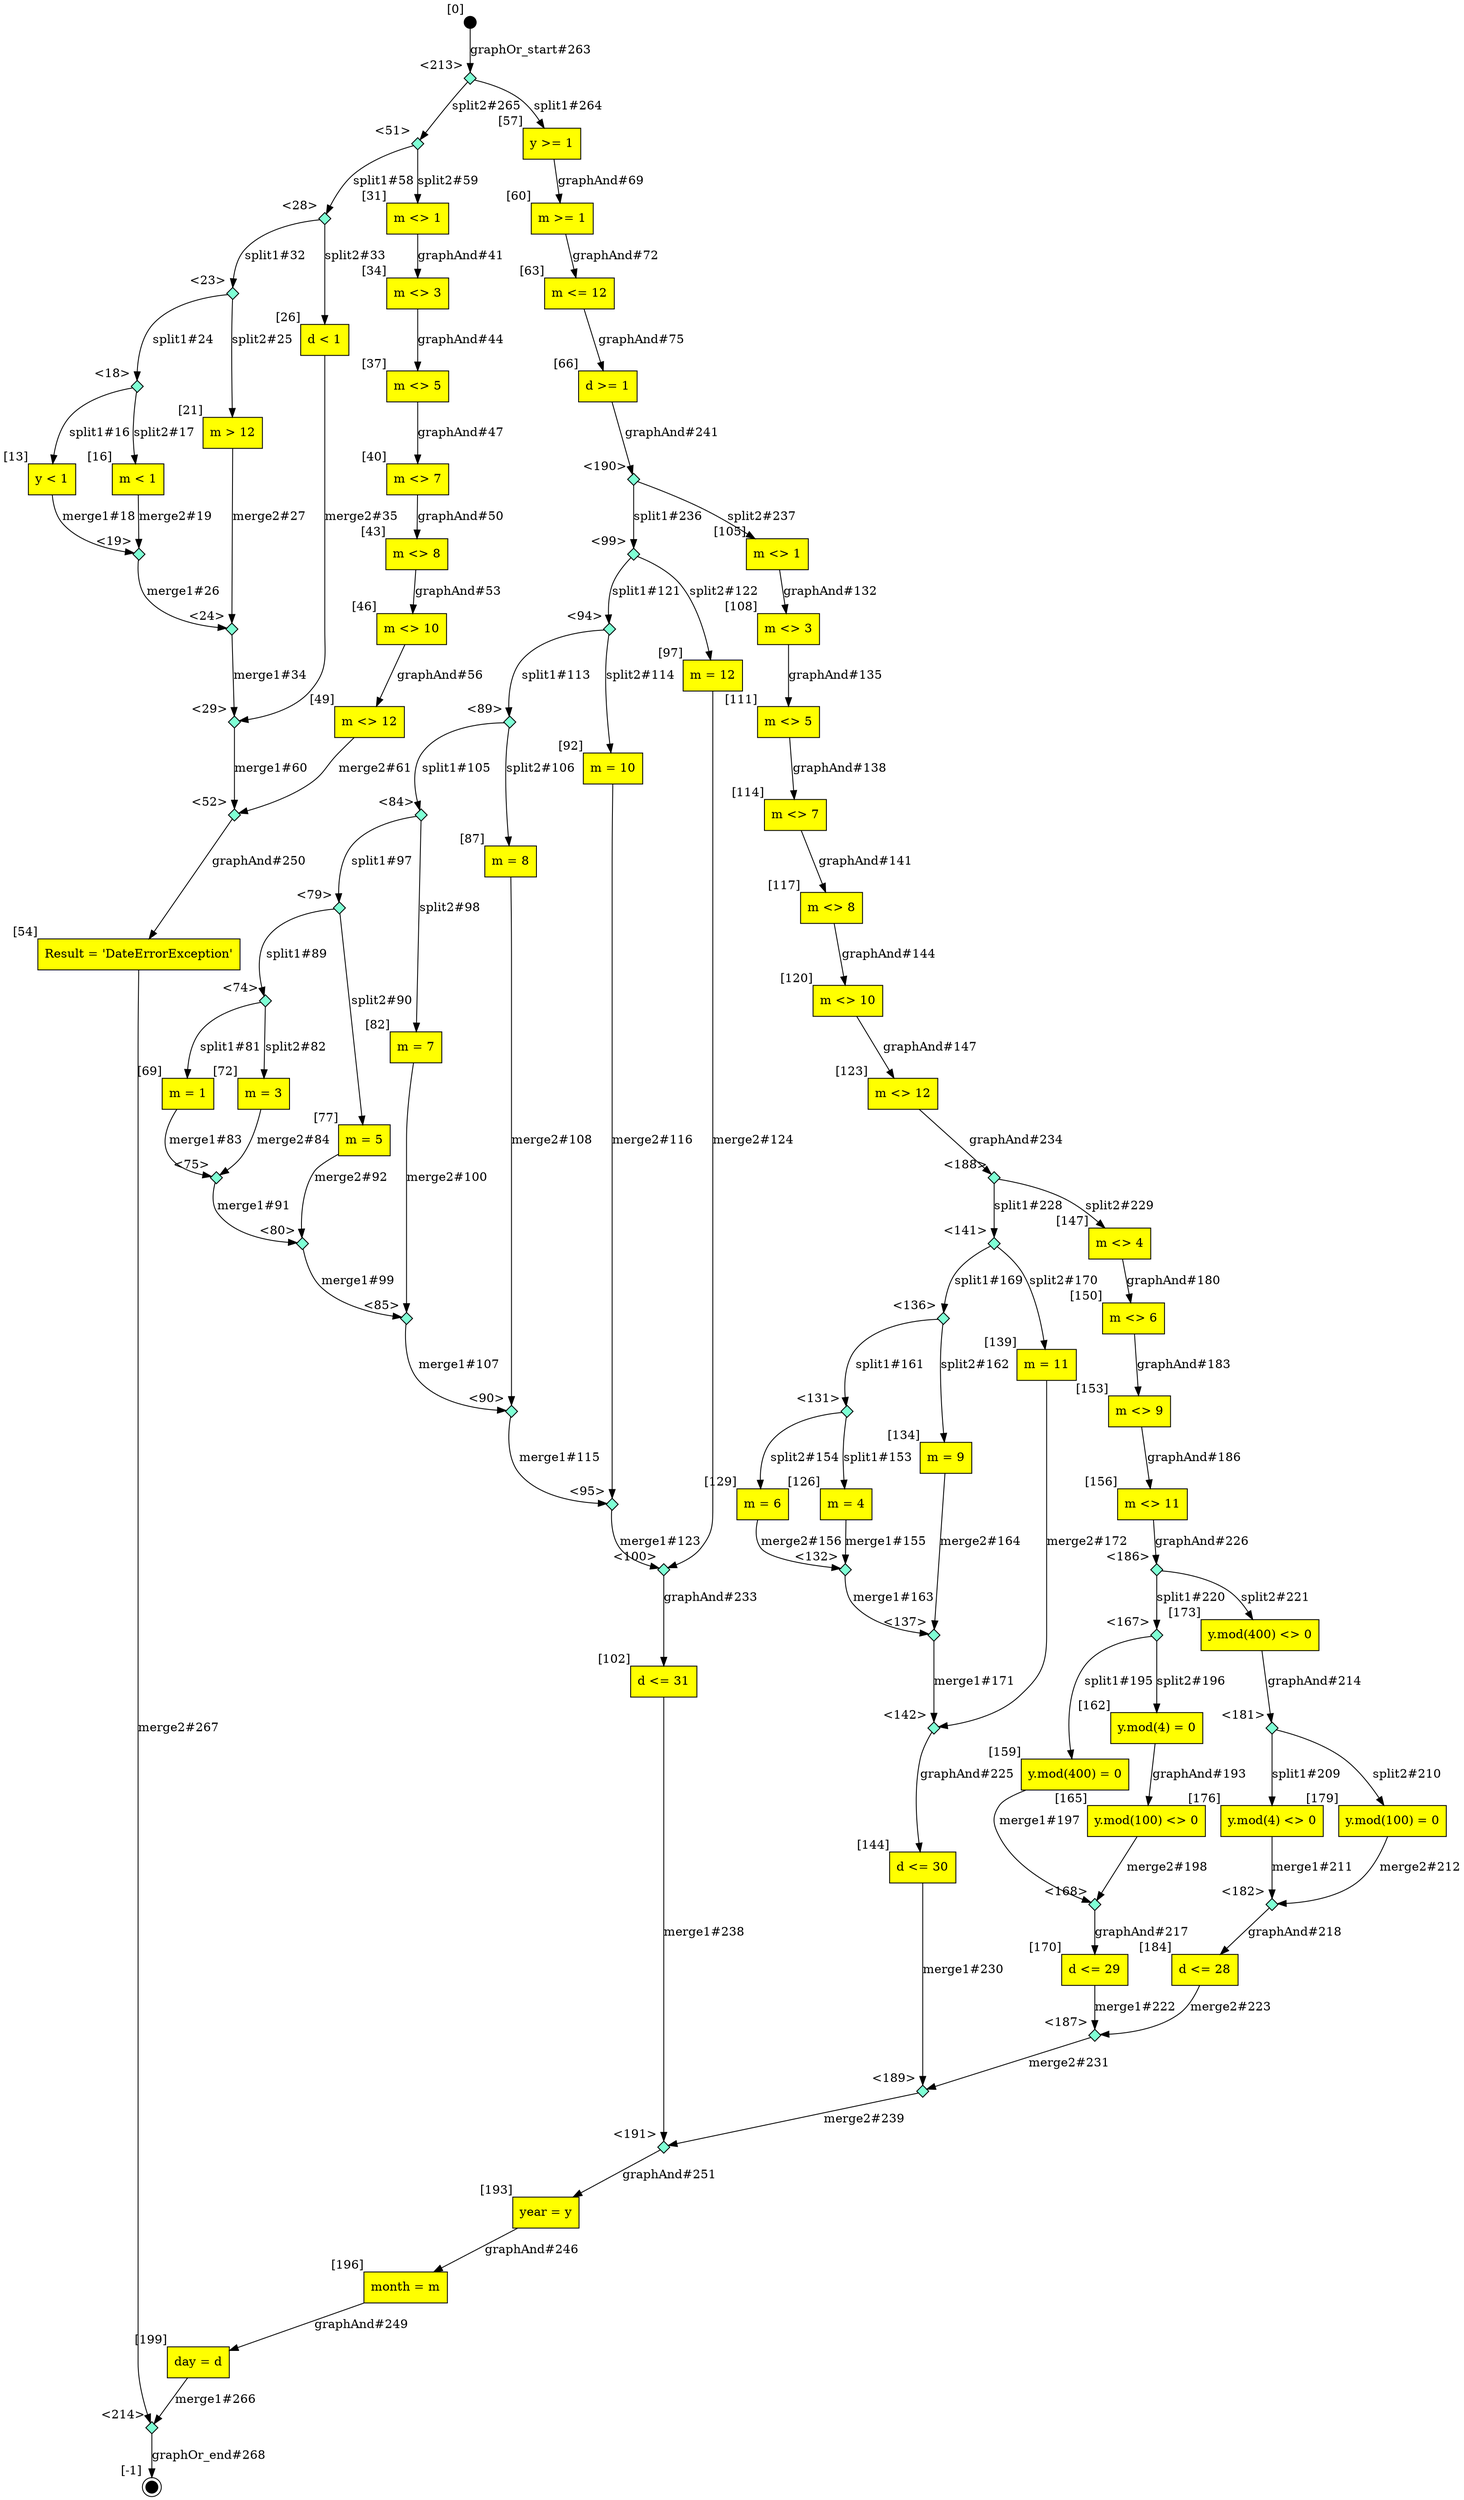 digraph CLG {
  129 [shape="box", label="m = 6", style=filled, fillcolor=yellow, xlabel="[129]"];
  131 [shape="diamond", label="", xlabel="<131>", style=filled, fillcolor=aquamarine, fixedsize=true, width=.2, height=.2];
  132 [shape="diamond", label="", xlabel="<132>", style=filled, fillcolor=aquamarine, fixedsize=true, width=.2, height=.2];
  134 [shape="box", label="m = 9", style=filled, fillcolor=yellow, xlabel="[134]"];
  136 [shape="diamond", label="", xlabel="<136>", style=filled, fillcolor=aquamarine, fixedsize=true, width=.2, height=.2];
  137 [shape="diamond", label="", xlabel="<137>", style=filled, fillcolor=aquamarine, fixedsize=true, width=.2, height=.2];
  139 [shape="box", label="m = 11", style=filled, fillcolor=yellow, xlabel="[139]"];
  141 [shape="diamond", label="", xlabel="<141>", style=filled, fillcolor=aquamarine, fixedsize=true, width=.2, height=.2];
  13 [shape="box", label="y < 1", style=filled, fillcolor=yellow, xlabel="[13]"];
  142 [shape="diamond", label="", xlabel="<142>", style=filled, fillcolor=aquamarine, fixedsize=true, width=.2, height=.2];
  144 [shape="box", label="d <= 30", style=filled, fillcolor=yellow, xlabel="[144]"];
  16 [shape="box", label="m < 1", style=filled, fillcolor=yellow, xlabel="[16]"];
  18 [shape="diamond", label="", xlabel="<18>", style=filled, fillcolor=aquamarine, fixedsize=true, width=.2, height=.2];
  147 [shape="box", label="m <> 4", style=filled, fillcolor=yellow, xlabel="[147]"];
  19 [shape="diamond", label="", xlabel="<19>", style=filled, fillcolor=aquamarine, fixedsize=true, width=.2, height=.2];
  21 [shape="box", label="m > 12", style=filled, fillcolor=yellow, xlabel="[21]"];
  150 [shape="box", label="m <> 6", style=filled, fillcolor=yellow, xlabel="[150]"];
  23 [shape="diamond", label="", xlabel="<23>", style=filled, fillcolor=aquamarine, fixedsize=true, width=.2, height=.2];
  24 [shape="diamond", label="", xlabel="<24>", style=filled, fillcolor=aquamarine, fixedsize=true, width=.2, height=.2];
  153 [shape="box", label="m <> 9", style=filled, fillcolor=yellow, xlabel="[153]"];
  26 [shape="box", label="d < 1", style=filled, fillcolor=yellow, xlabel="[26]"];
  156 [shape="box", label="m <> 11", style=filled, fillcolor=yellow, xlabel="[156]"];
  28 [shape="diamond", label="", xlabel="<28>", style=filled, fillcolor=aquamarine, fixedsize=true, width=.2, height=.2];
  29 [shape="diamond", label="", xlabel="<29>", style=filled, fillcolor=aquamarine, fixedsize=true, width=.2, height=.2];
  159 [shape="box", label="y.mod(400) = 0", style=filled, fillcolor=yellow, xlabel="[159]"];
  31 [shape="box", label="m <> 1", style=filled, fillcolor=yellow, xlabel="[31]"];
  162 [shape="box", label="y.mod(4) = 0", style=filled, fillcolor=yellow, xlabel="[162]"];
  34 [shape="box", label="m <> 3", style=filled, fillcolor=yellow, xlabel="[34]"];
  165 [shape="box", label="y.mod(100) <> 0", style=filled, fillcolor=yellow, xlabel="[165]"];
  37 [shape="box", label="m <> 5", style=filled, fillcolor=yellow, xlabel="[37]"];
  167 [shape="diamond", label="", xlabel="<167>", style=filled, fillcolor=aquamarine, fixedsize=true, width=.2, height=.2];
  168 [shape="diamond", label="", xlabel="<168>", style=filled, fillcolor=aquamarine, fixedsize=true, width=.2, height=.2];
  40 [shape="box", label="m <> 7", style=filled, fillcolor=yellow, xlabel="[40]"];
  170 [shape="box", label="d <= 29", style=filled, fillcolor=yellow, xlabel="[170]"];
  43 [shape="box", label="m <> 8", style=filled, fillcolor=yellow, xlabel="[43]"];
  173 [shape="box", label="y.mod(400) <> 0", style=filled, fillcolor=yellow, xlabel="[173]"];
  46 [shape="box", label="m <> 10", style=filled, fillcolor=yellow, xlabel="[46]"];
  176 [shape="box", label="y.mod(4) <> 0", style=filled, fillcolor=yellow, xlabel="[176]"];
  49 [shape="box", label="m <> 12", style=filled, fillcolor=yellow, xlabel="[49]"];
  179 [shape="box", label="y.mod(100) = 0", style=filled, fillcolor=yellow, xlabel="[179]"];
  51 [shape="diamond", label="", xlabel="<51>", style=filled, fillcolor=aquamarine, fixedsize=true, width=.2, height=.2];
  52 [shape="diamond", label="", xlabel="<52>", style=filled, fillcolor=aquamarine, fixedsize=true, width=.2, height=.2];
  181 [shape="diamond", label="", xlabel="<181>", style=filled, fillcolor=aquamarine, fixedsize=true, width=.2, height=.2];
  182 [shape="diamond", label="", xlabel="<182>", style=filled, fillcolor=aquamarine, fixedsize=true, width=.2, height=.2];
  54 [shape="box", label="Result = 'DateErrorException'", style=filled, fillcolor=yellow, xlabel="[54]"];
  55 [style=filled, fillcolor=black, shape="doublecircle", label="", fixedsize=true, width=.2, height=.2, xlabel="[-1]"];
  56 [style=filled, fillcolor=black, shape="circle", label="", fixedsize=true, width=.2, height=.2, xlabel="[0]"];
  184 [shape="box", label="d <= 28", style=filled, fillcolor=yellow, xlabel="[184]"];
  57 [shape="box", label="y >= 1", style=filled, fillcolor=yellow, xlabel="[57]"];
  186 [shape="diamond", label="", xlabel="<186>", style=filled, fillcolor=aquamarine, fixedsize=true, width=.2, height=.2];
  187 [shape="diamond", label="", xlabel="<187>", style=filled, fillcolor=aquamarine, fixedsize=true, width=.2, height=.2];
  60 [shape="box", label="m >= 1", style=filled, fillcolor=yellow, xlabel="[60]"];
  188 [shape="diamond", label="", xlabel="<188>", style=filled, fillcolor=aquamarine, fixedsize=true, width=.2, height=.2];
  189 [shape="diamond", label="", xlabel="<189>", style=filled, fillcolor=aquamarine, fixedsize=true, width=.2, height=.2];
  190 [shape="diamond", label="", xlabel="<190>", style=filled, fillcolor=aquamarine, fixedsize=true, width=.2, height=.2];
  63 [shape="box", label="m <= 12", style=filled, fillcolor=yellow, xlabel="[63]"];
  191 [shape="diamond", label="", xlabel="<191>", style=filled, fillcolor=aquamarine, fixedsize=true, width=.2, height=.2];
  193 [shape="box", label="year = y", style=filled, fillcolor=yellow, xlabel="[193]"];
  66 [shape="box", label="d >= 1", style=filled, fillcolor=yellow, xlabel="[66]"];
  196 [shape="box", label="month = m", style=filled, fillcolor=yellow, xlabel="[196]"];
  69 [shape="box", label="m = 1", style=filled, fillcolor=yellow, xlabel="[69]"];
  199 [shape="box", label="day = d", style=filled, fillcolor=yellow, xlabel="[199]"];
  72 [shape="box", label="m = 3", style=filled, fillcolor=yellow, xlabel="[72]"];
  74 [shape="diamond", label="", xlabel="<74>", style=filled, fillcolor=aquamarine, fixedsize=true, width=.2, height=.2];
  75 [shape="diamond", label="", xlabel="<75>", style=filled, fillcolor=aquamarine, fixedsize=true, width=.2, height=.2];
  77 [shape="box", label="m = 5", style=filled, fillcolor=yellow, xlabel="[77]"];
  79 [shape="diamond", label="", xlabel="<79>", style=filled, fillcolor=aquamarine, fixedsize=true, width=.2, height=.2];
  80 [shape="diamond", label="", xlabel="<80>", style=filled, fillcolor=aquamarine, fixedsize=true, width=.2, height=.2];
  82 [shape="box", label="m = 7", style=filled, fillcolor=yellow, xlabel="[82]"];
  84 [shape="diamond", label="", xlabel="<84>", style=filled, fillcolor=aquamarine, fixedsize=true, width=.2, height=.2];
  85 [shape="diamond", label="", xlabel="<85>", style=filled, fillcolor=aquamarine, fixedsize=true, width=.2, height=.2];
  213 [shape="diamond", label="", xlabel="<213>", style=filled, fillcolor=aquamarine, fixedsize=true, width=.2, height=.2];
  214 [shape="diamond", label="", xlabel="<214>", style=filled, fillcolor=aquamarine, fixedsize=true, width=.2, height=.2];
  87 [shape="box", label="m = 8", style=filled, fillcolor=yellow, xlabel="[87]"];
  89 [shape="diamond", label="", xlabel="<89>", style=filled, fillcolor=aquamarine, fixedsize=true, width=.2, height=.2];
  90 [shape="diamond", label="", xlabel="<90>", style=filled, fillcolor=aquamarine, fixedsize=true, width=.2, height=.2];
  92 [shape="box", label="m = 10", style=filled, fillcolor=yellow, xlabel="[92]"];
  94 [shape="diamond", label="", xlabel="<94>", style=filled, fillcolor=aquamarine, fixedsize=true, width=.2, height=.2];
  95 [shape="diamond", label="", xlabel="<95>", style=filled, fillcolor=aquamarine, fixedsize=true, width=.2, height=.2];
  97 [shape="box", label="m = 12", style=filled, fillcolor=yellow, xlabel="[97]"];
  99 [shape="diamond", label="", xlabel="<99>", style=filled, fillcolor=aquamarine, fixedsize=true, width=.2, height=.2];
  100 [shape="diamond", label="", xlabel="<100>", style=filled, fillcolor=aquamarine, fixedsize=true, width=.2, height=.2];
  102 [shape="box", label="d <= 31", style=filled, fillcolor=yellow, xlabel="[102]"];
  105 [shape="box", label="m <> 1", style=filled, fillcolor=yellow, xlabel="[105]"];
  108 [shape="box", label="m <> 3", style=filled, fillcolor=yellow, xlabel="[108]"];
  111 [shape="box", label="m <> 5", style=filled, fillcolor=yellow, xlabel="[111]"];
  114 [shape="box", label="m <> 7", style=filled, fillcolor=yellow, xlabel="[114]"];
  117 [shape="box", label="m <> 8", style=filled, fillcolor=yellow, xlabel="[117]"];
  120 [shape="box", label="m <> 10", style=filled, fillcolor=yellow, xlabel="[120]"];
  123 [shape="box", label="m <> 12", style=filled, fillcolor=yellow, xlabel="[123]"];
  126 [shape="box", label="m = 4", style=filled, fillcolor=yellow, xlabel="[126]"];
  56 -> 213[label="graphOr_start#263"];
  213 -> 57[label="split1#264"];
  213 -> 51[label="split2#265"];
  199 -> 214[label="merge1#266"];
  54 -> 214[label="merge2#267"];
  214 -> 55[label="graphOr_end#268"];
  18 -> 13[label="split1#16"];
  18 -> 16[label="split2#17"];
  13 -> 19[label="merge1#18"];
  16 -> 19[label="merge2#19"];
  23 -> 18[label="split1#24"];
  23 -> 21[label="split2#25"];
  19 -> 24[label="merge1#26"];
  21 -> 24[label="merge2#27"];
  28 -> 23[label="split1#32"];
  28 -> 26[label="split2#33"];
  24 -> 29[label="merge1#34"];
  26 -> 29[label="merge2#35"];
  31 -> 34[label="graphAnd#41"];
  34 -> 37[label="graphAnd#44"];
  37 -> 40[label="graphAnd#47"];
  40 -> 43[label="graphAnd#50"];
  43 -> 46[label="graphAnd#53"];
  46 -> 49[label="graphAnd#56"];
  51 -> 28[label="split1#58"];
  51 -> 31[label="split2#59"];
  29 -> 52[label="merge1#60"];
  49 -> 52[label="merge2#61"];
  57 -> 60[label="graphAnd#69"];
  60 -> 63[label="graphAnd#72"];
  63 -> 66[label="graphAnd#75"];
  74 -> 69[label="split1#81"];
  74 -> 72[label="split2#82"];
  69 -> 75[label="merge1#83"];
  72 -> 75[label="merge2#84"];
  79 -> 74[label="split1#89"];
  79 -> 77[label="split2#90"];
  75 -> 80[label="merge1#91"];
  77 -> 80[label="merge2#92"];
  84 -> 79[label="split1#97"];
  84 -> 82[label="split2#98"];
  80 -> 85[label="merge1#99"];
  82 -> 85[label="merge2#100"];
  89 -> 84[label="split1#105"];
  89 -> 87[label="split2#106"];
  85 -> 90[label="merge1#107"];
  87 -> 90[label="merge2#108"];
  94 -> 89[label="split1#113"];
  94 -> 92[label="split2#114"];
  90 -> 95[label="merge1#115"];
  92 -> 95[label="merge2#116"];
  99 -> 94[label="split1#121"];
  99 -> 97[label="split2#122"];
  95 -> 100[label="merge1#123"];
  97 -> 100[label="merge2#124"];
  105 -> 108[label="graphAnd#132"];
  108 -> 111[label="graphAnd#135"];
  111 -> 114[label="graphAnd#138"];
  114 -> 117[label="graphAnd#141"];
  117 -> 120[label="graphAnd#144"];
  120 -> 123[label="graphAnd#147"];
  131 -> 126[label="split1#153"];
  131 -> 129[label="split2#154"];
  126 -> 132[label="merge1#155"];
  129 -> 132[label="merge2#156"];
  136 -> 131[label="split1#161"];
  136 -> 134[label="split2#162"];
  132 -> 137[label="merge1#163"];
  134 -> 137[label="merge2#164"];
  141 -> 136[label="split1#169"];
  141 -> 139[label="split2#170"];
  137 -> 142[label="merge1#171"];
  139 -> 142[label="merge2#172"];
  147 -> 150[label="graphAnd#180"];
  150 -> 153[label="graphAnd#183"];
  153 -> 156[label="graphAnd#186"];
  162 -> 165[label="graphAnd#193"];
  167 -> 159[label="split1#195"];
  167 -> 162[label="split2#196"];
  159 -> 168[label="merge1#197"];
  165 -> 168[label="merge2#198"];
  181 -> 176[label="split1#209"];
  181 -> 179[label="split2#210"];
  176 -> 182[label="merge1#211"];
  179 -> 182[label="merge2#212"];
  173 -> 181[label="graphAnd#214"];
  168 -> 170[label="graphAnd#217"];
  182 -> 184[label="graphAnd#218"];
  186 -> 167[label="split1#220"];
  186 -> 173[label="split2#221"];
  170 -> 187[label="merge1#222"];
  184 -> 187[label="merge2#223"];
  142 -> 144[label="graphAnd#225"];
  156 -> 186[label="graphAnd#226"];
  188 -> 141[label="split1#228"];
  188 -> 147[label="split2#229"];
  144 -> 189[label="merge1#230"];
  187 -> 189[label="merge2#231"];
  100 -> 102[label="graphAnd#233"];
  123 -> 188[label="graphAnd#234"];
  190 -> 99[label="split1#236"];
  190 -> 105[label="split2#237"];
  102 -> 191[label="merge1#238"];
  189 -> 191[label="merge2#239"];
  66 -> 190[label="graphAnd#241"];
  193 -> 196[label="graphAnd#246"];
  196 -> 199[label="graphAnd#249"];
  52 -> 54[label="graphAnd#250"];
  191 -> 193[label="graphAnd#251"];
}
